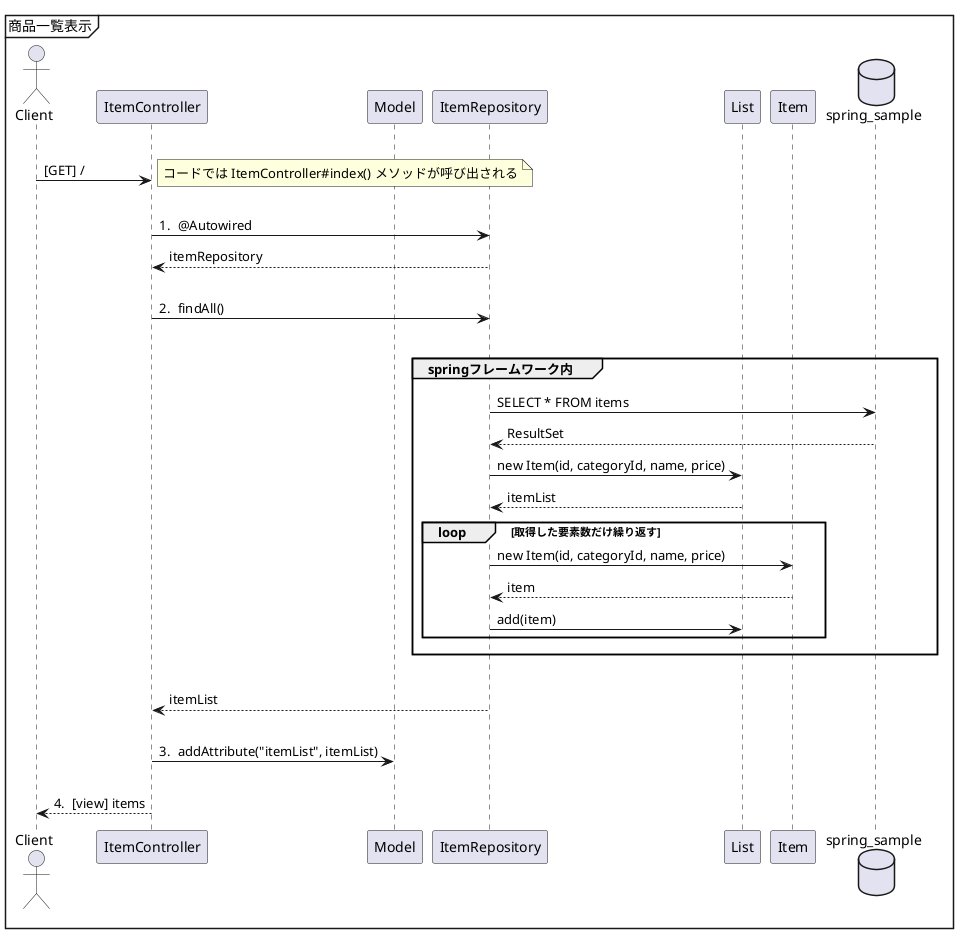 @startuml 商品一覧表示
' skinparam Style strictuml
' autonumber "0. "
actor Client
participant ItemController as itemController
participant Model as model
participant ItemRepository as itemRepository
participant List as itemList
participant Item as item
database spring_sample as db

mainframe 商品一覧表示

||20||
Client -> itemController: [GET] /
note right
	コードでは ItemController#index() メソッドが呼び出される
end note
autonumber "0. "
||20||
itemController -> itemRepository: @Autowired
autonumber stop
itemController <-- itemRepository: itemRepository
autonumber resume
||20||
itemController -> itemRepository: findAll()

|||
autonumber stop
group springフレームワーク内
	||10||
	itemRepository -> db: SELECT * FROM items
	return ResultSet

	itemRepository -> itemList: new Item(id, categoryId, name, price)
	return itemList

	loop 取得した要素数だけ繰り返す
		itemRepository -> item: new Item(id, categoryId, name, price)
		return item
		itemRepository -> itemList: add(item)
	end
	||10||
end
|||

itemController <-- itemRepository: itemList
||20||
autonumber resume
itemController -> model: addAttribute("itemList", itemList)
||20||
Client <-- itemController: [view] items

@enduml